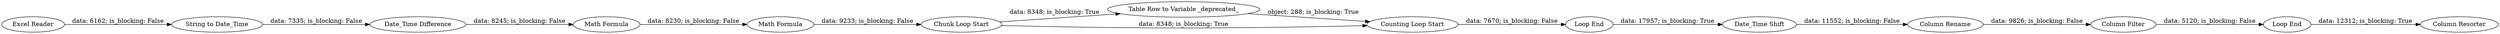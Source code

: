 digraph {
	"8478280810304198841_57" [label="Excel Reader"]
	"8478280810304198841_68" [label="Loop End"]
	"8478280810304198841_70" [label="Column Rename"]
	"8478280810304198841_62" [label="Math Formula"]
	"8478280810304198841_66" [label="Date_Time Shift"]
	"8478280810304198841_65" [label="Table Row to Variable _deprecated_"]
	"8478280810304198841_71" [label="Column Resorter"]
	"8478280810304198841_67" [label="Math Formula"]
	"8478280810304198841_64" [label="Counting Loop Start"]
	"8478280810304198841_72" [label="Chunk Loop Start"]
	"8478280810304198841_59" [label="Date_Time Difference"]
	"8478280810304198841_63" [label="Loop End"]
	"8478280810304198841_58" [label="String to Date_Time"]
	"8478280810304198841_69" [label="Column Filter"]
	"8478280810304198841_66" -> "8478280810304198841_70" [label="data: 11552; is_blocking: False"]
	"8478280810304198841_63" -> "8478280810304198841_66" [label="data: 17957; is_blocking: True"]
	"8478280810304198841_72" -> "8478280810304198841_64" [label="data: 8348; is_blocking: True"]
	"8478280810304198841_58" -> "8478280810304198841_59" [label="data: 7335; is_blocking: False"]
	"8478280810304198841_57" -> "8478280810304198841_58" [label="data: 6162; is_blocking: False"]
	"8478280810304198841_59" -> "8478280810304198841_62" [label="data: 8245; is_blocking: False"]
	"8478280810304198841_64" -> "8478280810304198841_63" [label="data: 7670; is_blocking: False"]
	"8478280810304198841_65" -> "8478280810304198841_64" [label="object: 288; is_blocking: True"]
	"8478280810304198841_72" -> "8478280810304198841_65" [label="data: 8348; is_blocking: True"]
	"8478280810304198841_67" -> "8478280810304198841_72" [label="data: 9233; is_blocking: False"]
	"8478280810304198841_69" -> "8478280810304198841_68" [label="data: 5120; is_blocking: False"]
	"8478280810304198841_62" -> "8478280810304198841_67" [label="data: 8230; is_blocking: False"]
	"8478280810304198841_70" -> "8478280810304198841_69" [label="data: 9826; is_blocking: False"]
	"8478280810304198841_68" -> "8478280810304198841_71" [label="data: 12312; is_blocking: True"]
	rankdir=LR
}

